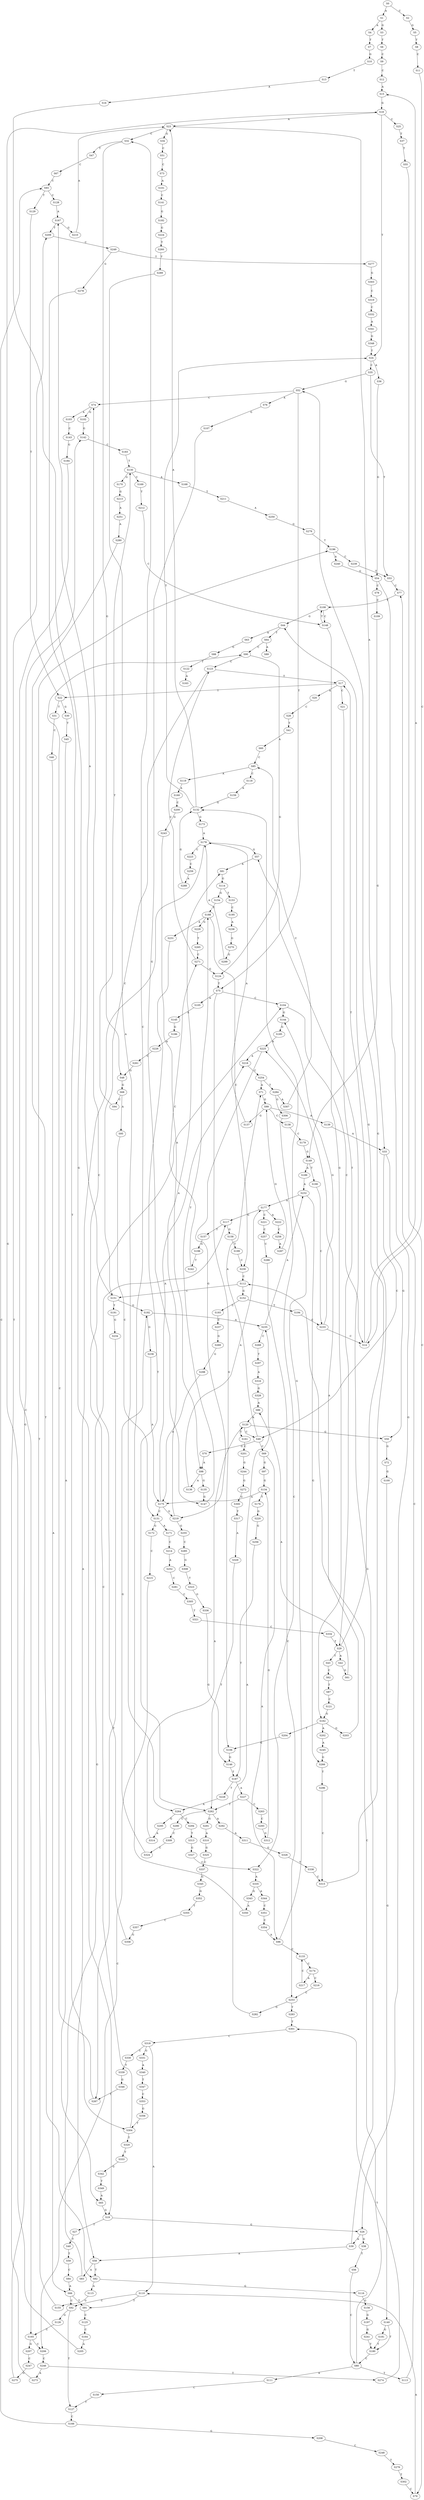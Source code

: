 strict digraph  {
	S0 -> S1 [ label = A ];
	S0 -> S2 [ label = C ];
	S1 -> S3 [ label = G ];
	S1 -> S4 [ label = A ];
	S2 -> S5 [ label = G ];
	S3 -> S6 [ label = T ];
	S4 -> S7 [ label = T ];
	S5 -> S8 [ label = T ];
	S6 -> S9 [ label = C ];
	S7 -> S10 [ label = G ];
	S8 -> S11 [ label = C ];
	S9 -> S12 [ label = C ];
	S10 -> S13 [ label = T ];
	S11 -> S14 [ label = C ];
	S12 -> S15 [ label = A ];
	S13 -> S16 [ label = A ];
	S14 -> S17 [ label = T ];
	S14 -> S15 [ label = A ];
	S15 -> S18 [ label = G ];
	S16 -> S19 [ label = G ];
	S17 -> S20 [ label = A ];
	S17 -> S21 [ label = C ];
	S17 -> S22 [ label = T ];
	S18 -> S23 [ label = A ];
	S18 -> S24 [ label = T ];
	S18 -> S25 [ label = C ];
	S19 -> S26 [ label = G ];
	S19 -> S27 [ label = T ];
	S20 -> S28 [ label = C ];
	S21 -> S29 [ label = T ];
	S22 -> S30 [ label = G ];
	S22 -> S31 [ label = T ];
	S23 -> S32 [ label = C ];
	S23 -> S33 [ label = A ];
	S23 -> S34 [ label = G ];
	S24 -> S35 [ label = C ];
	S24 -> S36 [ label = A ];
	S25 -> S37 [ label = T ];
	S26 -> S38 [ label = G ];
	S26 -> S39 [ label = A ];
	S27 -> S40 [ label = T ];
	S28 -> S41 [ label = T ];
	S29 -> S42 [ label = A ];
	S29 -> S43 [ label = T ];
	S29 -> S44 [ label = G ];
	S30 -> S45 [ label = T ];
	S31 -> S46 [ label = C ];
	S32 -> S47 [ label = T ];
	S32 -> S48 [ label = G ];
	S33 -> S49 [ label = C ];
	S33 -> S50 [ label = G ];
	S34 -> S51 [ label = C ];
	S35 -> S52 [ label = G ];
	S35 -> S53 [ label = T ];
	S36 -> S54 [ label = G ];
	S37 -> S55 [ label = T ];
	S38 -> S56 [ label = T ];
	S39 -> S57 [ label = G ];
	S39 -> S58 [ label = A ];
	S40 -> S59 [ label = T ];
	S41 -> S60 [ label = A ];
	S42 -> S61 [ label = G ];
	S43 -> S62 [ label = C ];
	S44 -> S63 [ label = A ];
	S44 -> S64 [ label = T ];
	S45 -> S65 [ label = A ];
	S46 -> S66 [ label = A ];
	S47 -> S67 [ label = C ];
	S48 -> S68 [ label = G ];
	S49 -> S69 [ label = C ];
	S49 -> S70 [ label = G ];
	S49 -> S71 [ label = A ];
	S50 -> S72 [ label = G ];
	S51 -> S73 [ label = C ];
	S52 -> S74 [ label = C ];
	S52 -> S75 [ label = T ];
	S52 -> S76 [ label = A ];
	S53 -> S77 [ label = C ];
	S54 -> S78 [ label = C ];
	S54 -> S26 [ label = G ];
	S55 -> S79 [ label = C ];
	S56 -> S80 [ label = C ];
	S57 -> S81 [ label = A ];
	S58 -> S82 [ label = T ];
	S58 -> S83 [ label = A ];
	S59 -> S84 [ label = C ];
	S60 -> S85 [ label = C ];
	S61 -> S86 [ label = A ];
	S62 -> S87 [ label = T ];
	S63 -> S88 [ label = G ];
	S64 -> S89 [ label = A ];
	S64 -> S90 [ label = C ];
	S65 -> S19 [ label = G ];
	S66 -> S91 [ label = T ];
	S66 -> S92 [ label = C ];
	S67 -> S93 [ label = C ];
	S68 -> S94 [ label = C ];
	S68 -> S95 [ label = A ];
	S69 -> S96 [ label = A ];
	S69 -> S97 [ label = G ];
	S70 -> S98 [ label = A ];
	S71 -> S99 [ label = G ];
	S72 -> S100 [ label = G ];
	S73 -> S101 [ label = A ];
	S74 -> S102 [ label = G ];
	S74 -> S103 [ label = A ];
	S75 -> S104 [ label = C ];
	S75 -> S105 [ label = A ];
	S75 -> S106 [ label = G ];
	S76 -> S107 [ label = G ];
	S77 -> S108 [ label = T ];
	S78 -> S109 [ label = C ];
	S79 -> S110 [ label = A ];
	S80 -> S111 [ label = A ];
	S80 -> S112 [ label = C ];
	S80 -> S113 [ label = T ];
	S81 -> S114 [ label = G ];
	S82 -> S115 [ label = A ];
	S82 -> S116 [ label = G ];
	S83 -> S117 [ label = G ];
	S84 -> S66 [ label = A ];
	S85 -> S118 [ label = C ];
	S85 -> S119 [ label = A ];
	S86 -> S120 [ label = A ];
	S87 -> S121 [ label = C ];
	S88 -> S122 [ label = T ];
	S90 -> S123 [ label = C ];
	S90 -> S124 [ label = G ];
	S91 -> S125 [ label = C ];
	S92 -> S126 [ label = G ];
	S92 -> S127 [ label = T ];
	S93 -> S128 [ label = C ];
	S93 -> S129 [ label = T ];
	S94 -> S130 [ label = T ];
	S95 -> S131 [ label = C ];
	S96 -> S132 [ label = G ];
	S96 -> S133 [ label = C ];
	S97 -> S134 [ label = G ];
	S98 -> S135 [ label = G ];
	S98 -> S136 [ label = A ];
	S99 -> S137 [ label = G ];
	S99 -> S138 [ label = C ];
	S99 -> S139 [ label = A ];
	S100 -> S140 [ label = G ];
	S101 -> S141 [ label = C ];
	S102 -> S142 [ label = G ];
	S103 -> S143 [ label = C ];
	S104 -> S144 [ label = G ];
	S104 -> S14 [ label = C ];
	S105 -> S145 [ label = A ];
	S106 -> S146 [ label = G ];
	S107 -> S147 [ label = G ];
	S108 -> S44 [ label = G ];
	S108 -> S148 [ label = C ];
	S109 -> S149 [ label = G ];
	S110 -> S91 [ label = T ];
	S110 -> S92 [ label = C ];
	S111 -> S150 [ label = C ];
	S112 -> S151 [ label = C ];
	S112 -> S152 [ label = G ];
	S113 -> S77 [ label = C ];
	S114 -> S153 [ label = T ];
	S114 -> S154 [ label = G ];
	S115 -> S155 [ label = G ];
	S116 -> S156 [ label = G ];
	S117 -> S157 [ label = T ];
	S117 -> S158 [ label = G ];
	S118 -> S159 [ label = A ];
	S119 -> S160 [ label = A ];
	S120 -> S161 [ label = T ];
	S120 -> S49 [ label = C ];
	S120 -> S50 [ label = G ];
	S121 -> S162 [ label = G ];
	S122 -> S163 [ label = A ];
	S123 -> S17 [ label = T ];
	S123 -> S151 [ label = C ];
	S124 -> S75 [ label = T ];
	S125 -> S164 [ label = C ];
	S126 -> S165 [ label = C ];
	S127 -> S166 [ label = C ];
	S128 -> S167 [ label = A ];
	S129 -> S22 [ label = T ];
	S130 -> S168 [ label = A ];
	S130 -> S169 [ label = C ];
	S130 -> S170 [ label = G ];
	S131 -> S171 [ label = A ];
	S131 -> S172 [ label = G ];
	S132 -> S23 [ label = A ];
	S132 -> S24 [ label = T ];
	S132 -> S173 [ label = G ];
	S133 -> S174 [ label = C ];
	S134 -> S175 [ label = A ];
	S134 -> S176 [ label = T ];
	S135 -> S147 [ label = G ];
	S136 -> S177 [ label = A ];
	S137 -> S178 [ label = A ];
	S138 -> S179 [ label = C ];
	S139 -> S33 [ label = A ];
	S140 -> S180 [ label = T ];
	S140 -> S181 [ label = G ];
	S141 -> S182 [ label = G ];
	S142 -> S183 [ label = C ];
	S143 -> S184 [ label = G ];
	S144 -> S185 [ label = G ];
	S145 -> S186 [ label = G ];
	S146 -> S187 [ label = T ];
	S147 -> S188 [ label = T ];
	S148 -> S108 [ label = T ];
	S148 -> S162 [ label = G ];
	S149 -> S189 [ label = A ];
	S149 -> S190 [ label = T ];
	S150 -> S127 [ label = T ];
	S151 -> S191 [ label = T ];
	S151 -> S167 [ label = A ];
	S151 -> S192 [ label = G ];
	S152 -> S193 [ label = C ];
	S152 -> S194 [ label = T ];
	S153 -> S195 [ label = C ];
	S154 -> S188 [ label = T ];
	S155 -> S196 [ label = T ];
	S156 -> S197 [ label = G ];
	S157 -> S198 [ label = G ];
	S158 -> S199 [ label = T ];
	S159 -> S132 [ label = G ];
	S160 -> S200 [ label = C ];
	S161 -> S201 [ label = C ];
	S162 -> S202 [ label = A ];
	S162 -> S203 [ label = G ];
	S162 -> S204 [ label = T ];
	S164 -> S205 [ label = A ];
	S165 -> S206 [ label = C ];
	S165 -> S207 [ label = G ];
	S166 -> S208 [ label = G ];
	S166 -> S93 [ label = C ];
	S167 -> S209 [ label = T ];
	S167 -> S210 [ label = G ];
	S168 -> S211 [ label = T ];
	S169 -> S212 [ label = T ];
	S170 -> S213 [ label = G ];
	S171 -> S214 [ label = C ];
	S172 -> S215 [ label = C ];
	S173 -> S178 [ label = A ];
	S174 -> S216 [ label = C ];
	S174 -> S217 [ label = A ];
	S175 -> S131 [ label = C ];
	S175 -> S218 [ label = A ];
	S175 -> S219 [ label = G ];
	S176 -> S220 [ label = G ];
	S177 -> S117 [ label = G ];
	S177 -> S221 [ label = C ];
	S177 -> S222 [ label = A ];
	S178 -> S58 [ label = A ];
	S178 -> S223 [ label = C ];
	S178 -> S57 [ label = G ];
	S179 -> S149 [ label = G ];
	S180 -> S80 [ label = C ];
	S181 -> S180 [ label = T ];
	S182 -> S224 [ label = G ];
	S183 -> S130 [ label = T ];
	S184 -> S165 [ label = C ];
	S185 -> S225 [ label = A ];
	S186 -> S226 [ label = A ];
	S187 -> S227 [ label = A ];
	S187 -> S228 [ label = T ];
	S188 -> S229 [ label = G ];
	S188 -> S230 [ label = C ];
	S188 -> S231 [ label = A ];
	S189 -> S232 [ label = A ];
	S190 -> S233 [ label = C ];
	S191 -> S234 [ label = G ];
	S192 -> S235 [ label = A ];
	S192 -> S236 [ label = G ];
	S193 -> S237 [ label = C ];
	S194 -> S233 [ label = C ];
	S195 -> S238 [ label = A ];
	S196 -> S239 [ label = C ];
	S196 -> S240 [ label = A ];
	S197 -> S241 [ label = G ];
	S198 -> S242 [ label = T ];
	S199 -> S230 [ label = C ];
	S200 -> S243 [ label = G ];
	S201 -> S244 [ label = G ];
	S202 -> S245 [ label = A ];
	S203 -> S225 [ label = A ];
	S204 -> S106 [ label = G ];
	S205 -> S18 [ label = G ];
	S206 -> S246 [ label = C ];
	S207 -> S247 [ label = C ];
	S208 -> S248 [ label = C ];
	S209 -> S249 [ label = C ];
	S210 -> S23 [ label = A ];
	S211 -> S250 [ label = A ];
	S212 -> S148 [ label = C ];
	S213 -> S251 [ label = A ];
	S214 -> S252 [ label = A ];
	S215 -> S206 [ label = C ];
	S216 -> S253 [ label = C ];
	S217 -> S133 [ label = C ];
	S218 -> S254 [ label = C ];
	S219 -> S81 [ label = A ];
	S219 -> S255 [ label = G ];
	S220 -> S256 [ label = G ];
	S221 -> S257 [ label = C ];
	S222 -> S258 [ label = C ];
	S223 -> S259 [ label = C ];
	S224 -> S260 [ label = T ];
	S225 -> S218 [ label = A ];
	S225 -> S219 [ label = G ];
	S226 -> S261 [ label = C ];
	S227 -> S262 [ label = T ];
	S227 -> S263 [ label = C ];
	S228 -> S264 [ label = A ];
	S229 -> S265 [ label = T ];
	S230 -> S112 [ label = C ];
	S231 -> S262 [ label = T ];
	S232 -> S177 [ label = A ];
	S232 -> S266 [ label = G ];
	S233 -> S14 [ label = C ];
	S233 -> S144 [ label = G ];
	S234 -> S267 [ label = T ];
	S235 -> S232 [ label = A ];
	S235 -> S268 [ label = C ];
	S236 -> S175 [ label = A ];
	S237 -> S269 [ label = G ];
	S238 -> S270 [ label = G ];
	S239 -> S53 [ label = T ];
	S240 -> S54 [ label = G ];
	S241 -> S180 [ label = T ];
	S242 -> S271 [ label = C ];
	S243 -> S98 [ label = A ];
	S244 -> S272 [ label = G ];
	S245 -> S266 [ label = G ];
	S246 -> S273 [ label = A ];
	S246 -> S274 [ label = T ];
	S247 -> S275 [ label = G ];
	S248 -> S276 [ label = T ];
	S249 -> S277 [ label = T ];
	S249 -> S278 [ label = G ];
	S250 -> S279 [ label = G ];
	S251 -> S280 [ label = A ];
	S252 -> S281 [ label = C ];
	S253 -> S282 [ label = G ];
	S253 -> S283 [ label = T ];
	S254 -> S71 [ label = A ];
	S254 -> S284 [ label = T ];
	S255 -> S285 [ label = C ];
	S256 -> S187 [ label = T ];
	S257 -> S286 [ label = C ];
	S258 -> S287 [ label = A ];
	S259 -> S288 [ label = A ];
	S260 -> S289 [ label = T ];
	S261 -> S48 [ label = G ];
	S262 -> S290 [ label = C ];
	S262 -> S291 [ label = G ];
	S262 -> S292 [ label = A ];
	S263 -> S293 [ label = C ];
	S264 -> S294 [ label = C ];
	S264 -> S295 [ label = G ];
	S265 -> S271 [ label = C ];
	S266 -> S296 [ label = T ];
	S267 -> S90 [ label = C ];
	S268 -> S297 [ label = T ];
	S269 -> S298 [ label = G ];
	S270 -> S299 [ label = G ];
	S271 -> S124 [ label = G ];
	S271 -> S123 [ label = C ];
	S272 -> S300 [ label = G ];
	S273 -> S209 [ label = T ];
	S274 -> S301 [ label = T ];
	S275 -> S142 [ label = G ];
	S276 -> S302 [ label = T ];
	S277 -> S303 [ label = G ];
	S278 -> S304 [ label = T ];
	S279 -> S196 [ label = T ];
	S280 -> S82 [ label = T ];
	S281 -> S305 [ label = C ];
	S282 -> S235 [ label = A ];
	S283 -> S301 [ label = T ];
	S284 -> S306 [ label = G ];
	S284 -> S307 [ label = A ];
	S285 -> S308 [ label = G ];
	S286 -> S253 [ label = C ];
	S287 -> S99 [ label = G ];
	S288 -> S132 [ label = G ];
	S289 -> S264 [ label = A ];
	S290 -> S309 [ label = C ];
	S291 -> S310 [ label = A ];
	S292 -> S311 [ label = A ];
	S293 -> S312 [ label = G ];
	S294 -> S313 [ label = T ];
	S295 -> S314 [ label = A ];
	S296 -> S315 [ label = C ];
	S297 -> S316 [ label = A ];
	S298 -> S175 [ label = A ];
	S299 -> S178 [ label = A ];
	S300 -> S317 [ label = T ];
	S301 -> S318 [ label = C ];
	S302 -> S79 [ label = C ];
	S303 -> S319 [ label = C ];
	S304 -> S104 [ label = C ];
	S304 -> S320 [ label = T ];
	S305 -> S321 [ label = T ];
	S306 -> S322 [ label = C ];
	S307 -> S85 [ label = C ];
	S308 -> S323 [ label = T ];
	S309 -> S324 [ label = C ];
	S310 -> S325 [ label = G ];
	S311 -> S326 [ label = G ];
	S312 -> S134 [ label = G ];
	S313 -> S327 [ label = G ];
	S314 -> S120 [ label = A ];
	S315 -> S52 [ label = G ];
	S316 -> S328 [ label = G ];
	S317 -> S329 [ label = A ];
	S318 -> S110 [ label = A ];
	S318 -> S330 [ label = C ];
	S318 -> S331 [ label = G ];
	S319 -> S332 [ label = C ];
	S320 -> S333 [ label = T ];
	S321 -> S334 [ label = C ];
	S322 -> S335 [ label = A ];
	S323 -> S336 [ label = G ];
	S324 -> S192 [ label = G ];
	S325 -> S337 [ label = C ];
	S326 -> S338 [ label = T ];
	S327 -> S322 [ label = C ];
	S328 -> S86 [ label = A ];
	S329 -> S262 [ label = T ];
	S330 -> S339 [ label = T ];
	S331 -> S340 [ label = A ];
	S332 -> S341 [ label = A ];
	S333 -> S342 [ label = G ];
	S334 -> S29 [ label = T ];
	S335 -> S343 [ label = G ];
	S335 -> S344 [ label = A ];
	S336 -> S146 [ label = G ];
	S337 -> S345 [ label = G ];
	S338 -> S315 [ label = C ];
	S339 -> S346 [ label = G ];
	S340 -> S347 [ label = T ];
	S341 -> S348 [ label = G ];
	S342 -> S349 [ label = T ];
	S343 -> S350 [ label = A ];
	S344 -> S351 [ label = C ];
	S345 -> S352 [ label = G ];
	S346 -> S267 [ label = T ];
	S347 -> S353 [ label = C ];
	S348 -> S24 [ label = T ];
	S349 -> S65 [ label = A ];
	S350 -> S32 [ label = C ];
	S351 -> S354 [ label = C ];
	S352 -> S355 [ label = T ];
	S353 -> S356 [ label = G ];
	S354 -> S96 [ label = A ];
	S355 -> S357 [ label = C ];
	S356 -> S304 [ label = T ];
	S357 -> S358 [ label = G ];
	S358 -> S74 [ label = C ];
}

